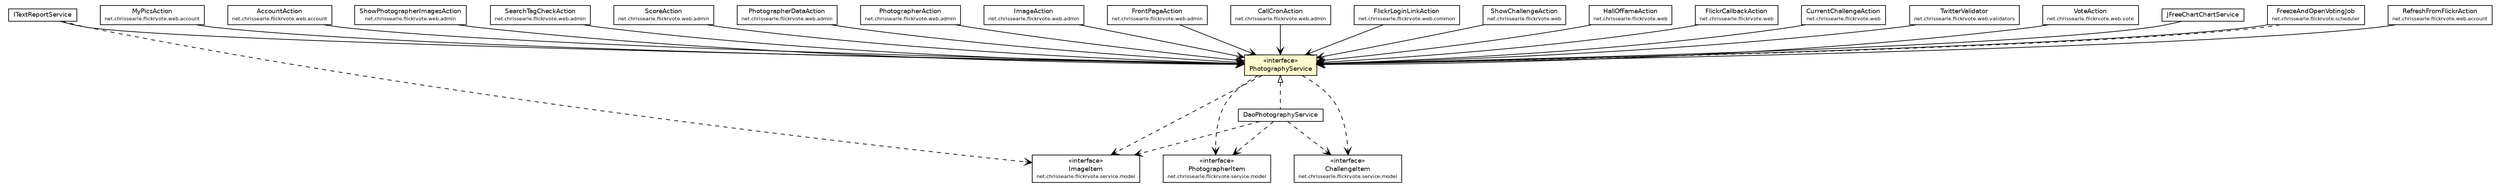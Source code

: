 #!/usr/local/bin/dot
#
# Class diagram 
# Generated by UmlGraph version 4.6 (http://www.spinellis.gr/sw/umlgraph)
#

digraph G {
	edge [fontname="Helvetica",fontsize=10,labelfontname="Helvetica",labelfontsize=10];
	node [fontname="Helvetica",fontsize=10,shape=plaintext];
	// net.chrissearle.flickrvote.service.JFreeChartChartService
	c5495 [label=<<table border="0" cellborder="1" cellspacing="0" cellpadding="2" port="p" href="./JFreeChartChartService.html">
		<tr><td><table border="0" cellspacing="0" cellpadding="1">
			<tr><td> JFreeChartChartService </td></tr>
		</table></td></tr>
		</table>>, fontname="Helvetica", fontcolor="black", fontsize=9.0];
	// net.chrissearle.flickrvote.service.ITextReportService
	c5496 [label=<<table border="0" cellborder="1" cellspacing="0" cellpadding="2" port="p" href="./ITextReportService.html">
		<tr><td><table border="0" cellspacing="0" cellpadding="1">
			<tr><td> ITextReportService </td></tr>
		</table></td></tr>
		</table>>, fontname="Helvetica", fontcolor="black", fontsize=9.0];
	// net.chrissearle.flickrvote.service.DaoPhotographyService
	c5497 [label=<<table border="0" cellborder="1" cellspacing="0" cellpadding="2" port="p" href="./DaoPhotographyService.html">
		<tr><td><table border="0" cellspacing="0" cellpadding="1">
			<tr><td> DaoPhotographyService </td></tr>
		</table></td></tr>
		</table>>, fontname="Helvetica", fontcolor="black", fontsize=9.0];
	// net.chrissearle.flickrvote.service.PhotographyService
	c5503 [label=<<table border="0" cellborder="1" cellspacing="0" cellpadding="2" port="p" bgcolor="lemonChiffon" href="./PhotographyService.html">
		<tr><td><table border="0" cellspacing="0" cellpadding="1">
			<tr><td> &laquo;interface&raquo; </td></tr>
			<tr><td> PhotographyService </td></tr>
		</table></td></tr>
		</table>>, fontname="Helvetica", fontcolor="black", fontsize=9.0];
	// net.chrissearle.flickrvote.service.model.PhotographerItem
	c5507 [label=<<table border="0" cellborder="1" cellspacing="0" cellpadding="2" port="p" href="./model/PhotographerItem.html">
		<tr><td><table border="0" cellspacing="0" cellpadding="1">
			<tr><td> &laquo;interface&raquo; </td></tr>
			<tr><td> PhotographerItem </td></tr>
			<tr><td><font point-size="7.0"> net.chrissearle.flickrvote.service.model </font></td></tr>
		</table></td></tr>
		</table>>, fontname="Helvetica", fontcolor="black", fontsize=9.0];
	// net.chrissearle.flickrvote.service.model.ImageItem
	c5508 [label=<<table border="0" cellborder="1" cellspacing="0" cellpadding="2" port="p" href="./model/ImageItem.html">
		<tr><td><table border="0" cellspacing="0" cellpadding="1">
			<tr><td> &laquo;interface&raquo; </td></tr>
			<tr><td> ImageItem </td></tr>
			<tr><td><font point-size="7.0"> net.chrissearle.flickrvote.service.model </font></td></tr>
		</table></td></tr>
		</table>>, fontname="Helvetica", fontcolor="black", fontsize=9.0];
	// net.chrissearle.flickrvote.service.model.ChallengeItem
	c5511 [label=<<table border="0" cellborder="1" cellspacing="0" cellpadding="2" port="p" href="./model/ChallengeItem.html">
		<tr><td><table border="0" cellspacing="0" cellpadding="1">
			<tr><td> &laquo;interface&raquo; </td></tr>
			<tr><td> ChallengeItem </td></tr>
			<tr><td><font point-size="7.0"> net.chrissearle.flickrvote.service.model </font></td></tr>
		</table></td></tr>
		</table>>, fontname="Helvetica", fontcolor="black", fontsize=9.0];
	// net.chrissearle.flickrvote.scheduler.FreezeAndOpenVotingJob
	c5516 [label=<<table border="0" cellborder="1" cellspacing="0" cellpadding="2" port="p" href="../scheduler/FreezeAndOpenVotingJob.html">
		<tr><td><table border="0" cellspacing="0" cellpadding="1">
			<tr><td> FreezeAndOpenVotingJob </td></tr>
			<tr><td><font point-size="7.0"> net.chrissearle.flickrvote.scheduler </font></td></tr>
		</table></td></tr>
		</table>>, fontname="Helvetica", fontcolor="black", fontsize=9.0];
	// net.chrissearle.flickrvote.web.account.RefreshFromFlickrAction
	c5518 [label=<<table border="0" cellborder="1" cellspacing="0" cellpadding="2" port="p" href="../web/account/RefreshFromFlickrAction.html">
		<tr><td><table border="0" cellspacing="0" cellpadding="1">
			<tr><td> RefreshFromFlickrAction </td></tr>
			<tr><td><font point-size="7.0"> net.chrissearle.flickrvote.web.account </font></td></tr>
		</table></td></tr>
		</table>>, fontname="Helvetica", fontcolor="black", fontsize=9.0];
	// net.chrissearle.flickrvote.web.account.MyPicsAction
	c5519 [label=<<table border="0" cellborder="1" cellspacing="0" cellpadding="2" port="p" href="../web/account/MyPicsAction.html">
		<tr><td><table border="0" cellspacing="0" cellpadding="1">
			<tr><td> MyPicsAction </td></tr>
			<tr><td><font point-size="7.0"> net.chrissearle.flickrvote.web.account </font></td></tr>
		</table></td></tr>
		</table>>, fontname="Helvetica", fontcolor="black", fontsize=9.0];
	// net.chrissearle.flickrvote.web.account.AccountAction
	c5520 [label=<<table border="0" cellborder="1" cellspacing="0" cellpadding="2" port="p" href="../web/account/AccountAction.html">
		<tr><td><table border="0" cellspacing="0" cellpadding="1">
			<tr><td> AccountAction </td></tr>
			<tr><td><font point-size="7.0"> net.chrissearle.flickrvote.web.account </font></td></tr>
		</table></td></tr>
		</table>>, fontname="Helvetica", fontcolor="black", fontsize=9.0];
	// net.chrissearle.flickrvote.web.admin.ShowPhotographerImagesAction
	c5521 [label=<<table border="0" cellborder="1" cellspacing="0" cellpadding="2" port="p" href="../web/admin/ShowPhotographerImagesAction.html">
		<tr><td><table border="0" cellspacing="0" cellpadding="1">
			<tr><td> ShowPhotographerImagesAction </td></tr>
			<tr><td><font point-size="7.0"> net.chrissearle.flickrvote.web.admin </font></td></tr>
		</table></td></tr>
		</table>>, fontname="Helvetica", fontcolor="black", fontsize=9.0];
	// net.chrissearle.flickrvote.web.admin.SearchTagCheckAction
	c5524 [label=<<table border="0" cellborder="1" cellspacing="0" cellpadding="2" port="p" href="../web/admin/SearchTagCheckAction.html">
		<tr><td><table border="0" cellspacing="0" cellpadding="1">
			<tr><td> SearchTagCheckAction </td></tr>
			<tr><td><font point-size="7.0"> net.chrissearle.flickrvote.web.admin </font></td></tr>
		</table></td></tr>
		</table>>, fontname="Helvetica", fontcolor="black", fontsize=9.0];
	// net.chrissearle.flickrvote.web.admin.ScoreAction
	c5525 [label=<<table border="0" cellborder="1" cellspacing="0" cellpadding="2" port="p" href="../web/admin/ScoreAction.html">
		<tr><td><table border="0" cellspacing="0" cellpadding="1">
			<tr><td> ScoreAction </td></tr>
			<tr><td><font point-size="7.0"> net.chrissearle.flickrvote.web.admin </font></td></tr>
		</table></td></tr>
		</table>>, fontname="Helvetica", fontcolor="black", fontsize=9.0];
	// net.chrissearle.flickrvote.web.admin.PhotographerDataAction
	c5527 [label=<<table border="0" cellborder="1" cellspacing="0" cellpadding="2" port="p" href="../web/admin/PhotographerDataAction.html">
		<tr><td><table border="0" cellspacing="0" cellpadding="1">
			<tr><td> PhotographerDataAction </td></tr>
			<tr><td><font point-size="7.0"> net.chrissearle.flickrvote.web.admin </font></td></tr>
		</table></td></tr>
		</table>>, fontname="Helvetica", fontcolor="black", fontsize=9.0];
	// net.chrissearle.flickrvote.web.admin.PhotographerAction
	c5528 [label=<<table border="0" cellborder="1" cellspacing="0" cellpadding="2" port="p" href="../web/admin/PhotographerAction.html">
		<tr><td><table border="0" cellspacing="0" cellpadding="1">
			<tr><td> PhotographerAction </td></tr>
			<tr><td><font point-size="7.0"> net.chrissearle.flickrvote.web.admin </font></td></tr>
		</table></td></tr>
		</table>>, fontname="Helvetica", fontcolor="black", fontsize=9.0];
	// net.chrissearle.flickrvote.web.admin.ImageAction
	c5529 [label=<<table border="0" cellborder="1" cellspacing="0" cellpadding="2" port="p" href="../web/admin/ImageAction.html">
		<tr><td><table border="0" cellspacing="0" cellpadding="1">
			<tr><td> ImageAction </td></tr>
			<tr><td><font point-size="7.0"> net.chrissearle.flickrvote.web.admin </font></td></tr>
		</table></td></tr>
		</table>>, fontname="Helvetica", fontcolor="black", fontsize=9.0];
	// net.chrissearle.flickrvote.web.admin.FrontPageAction
	c5531 [label=<<table border="0" cellborder="1" cellspacing="0" cellpadding="2" port="p" href="../web/admin/FrontPageAction.html">
		<tr><td><table border="0" cellspacing="0" cellpadding="1">
			<tr><td> FrontPageAction </td></tr>
			<tr><td><font point-size="7.0"> net.chrissearle.flickrvote.web.admin </font></td></tr>
		</table></td></tr>
		</table>>, fontname="Helvetica", fontcolor="black", fontsize=9.0];
	// net.chrissearle.flickrvote.web.admin.CallCronAction
	c5533 [label=<<table border="0" cellborder="1" cellspacing="0" cellpadding="2" port="p" href="../web/admin/CallCronAction.html">
		<tr><td><table border="0" cellspacing="0" cellpadding="1">
			<tr><td> CallCronAction </td></tr>
			<tr><td><font point-size="7.0"> net.chrissearle.flickrvote.web.admin </font></td></tr>
		</table></td></tr>
		</table>>, fontname="Helvetica", fontcolor="black", fontsize=9.0];
	// net.chrissearle.flickrvote.web.common.FlickrLoginLinkAction
	c5538 [label=<<table border="0" cellborder="1" cellspacing="0" cellpadding="2" port="p" href="../web/common/FlickrLoginLinkAction.html">
		<tr><td><table border="0" cellspacing="0" cellpadding="1">
			<tr><td> FlickrLoginLinkAction </td></tr>
			<tr><td><font point-size="7.0"> net.chrissearle.flickrvote.web.common </font></td></tr>
		</table></td></tr>
		</table>>, fontname="Helvetica", fontcolor="black", fontsize=9.0];
	// net.chrissearle.flickrvote.web.ShowChallengeAction
	c5541 [label=<<table border="0" cellborder="1" cellspacing="0" cellpadding="2" port="p" href="../web/ShowChallengeAction.html">
		<tr><td><table border="0" cellspacing="0" cellpadding="1">
			<tr><td> ShowChallengeAction </td></tr>
			<tr><td><font point-size="7.0"> net.chrissearle.flickrvote.web </font></td></tr>
		</table></td></tr>
		</table>>, fontname="Helvetica", fontcolor="black", fontsize=9.0];
	// net.chrissearle.flickrvote.web.HallOfFameAction
	c5544 [label=<<table border="0" cellborder="1" cellspacing="0" cellpadding="2" port="p" href="../web/HallOfFameAction.html">
		<tr><td><table border="0" cellspacing="0" cellpadding="1">
			<tr><td> HallOfFameAction </td></tr>
			<tr><td><font point-size="7.0"> net.chrissearle.flickrvote.web </font></td></tr>
		</table></td></tr>
		</table>>, fontname="Helvetica", fontcolor="black", fontsize=9.0];
	// net.chrissearle.flickrvote.web.FlickrCallbackAction
	c5546 [label=<<table border="0" cellborder="1" cellspacing="0" cellpadding="2" port="p" href="../web/FlickrCallbackAction.html">
		<tr><td><table border="0" cellspacing="0" cellpadding="1">
			<tr><td> FlickrCallbackAction </td></tr>
			<tr><td><font point-size="7.0"> net.chrissearle.flickrvote.web </font></td></tr>
		</table></td></tr>
		</table>>, fontname="Helvetica", fontcolor="black", fontsize=9.0];
	// net.chrissearle.flickrvote.web.CurrentChallengeAction
	c5547 [label=<<table border="0" cellborder="1" cellspacing="0" cellpadding="2" port="p" href="../web/CurrentChallengeAction.html">
		<tr><td><table border="0" cellspacing="0" cellpadding="1">
			<tr><td> CurrentChallengeAction </td></tr>
			<tr><td><font point-size="7.0"> net.chrissearle.flickrvote.web </font></td></tr>
		</table></td></tr>
		</table>>, fontname="Helvetica", fontcolor="black", fontsize=9.0];
	// net.chrissearle.flickrvote.web.validators.TwitterValidator
	c5561 [label=<<table border="0" cellborder="1" cellspacing="0" cellpadding="2" port="p" href="../web/validators/TwitterValidator.html">
		<tr><td><table border="0" cellspacing="0" cellpadding="1">
			<tr><td> TwitterValidator </td></tr>
			<tr><td><font point-size="7.0"> net.chrissearle.flickrvote.web.validators </font></td></tr>
		</table></td></tr>
		</table>>, fontname="Helvetica", fontcolor="black", fontsize=9.0];
	// net.chrissearle.flickrvote.web.vote.VoteAction
	c5564 [label=<<table border="0" cellborder="1" cellspacing="0" cellpadding="2" port="p" href="../web/vote/VoteAction.html">
		<tr><td><table border="0" cellspacing="0" cellpadding="1">
			<tr><td> VoteAction </td></tr>
			<tr><td><font point-size="7.0"> net.chrissearle.flickrvote.web.vote </font></td></tr>
		</table></td></tr>
		</table>>, fontname="Helvetica", fontcolor="black", fontsize=9.0];
	//net.chrissearle.flickrvote.service.DaoPhotographyService implements net.chrissearle.flickrvote.service.PhotographyService
	c5503:p -> c5497:p [dir=back,arrowtail=empty,style=dashed];
	// net.chrissearle.flickrvote.service.JFreeChartChartService NAVASSOC net.chrissearle.flickrvote.service.PhotographyService
	c5495:p -> c5503:p [taillabel="", label="", headlabel="", fontname="Helvetica", fontcolor="black", fontsize=10.0, color="black", arrowhead=open];
	// net.chrissearle.flickrvote.service.ITextReportService NAVASSOC net.chrissearle.flickrvote.service.PhotographyService
	c5496:p -> c5503:p [taillabel="", label="", headlabel="", fontname="Helvetica", fontcolor="black", fontsize=10.0, color="black", arrowhead=open];
	// net.chrissearle.flickrvote.scheduler.FreezeAndOpenVotingJob NAVASSOC net.chrissearle.flickrvote.service.PhotographyService
	c5516:p -> c5503:p [taillabel="", label="", headlabel="", fontname="Helvetica", fontcolor="black", fontsize=10.0, color="black", arrowhead=open];
	// net.chrissearle.flickrvote.web.account.RefreshFromFlickrAction NAVASSOC net.chrissearle.flickrvote.service.PhotographyService
	c5518:p -> c5503:p [taillabel="", label="", headlabel="", fontname="Helvetica", fontcolor="black", fontsize=10.0, color="black", arrowhead=open];
	// net.chrissearle.flickrvote.web.account.MyPicsAction NAVASSOC net.chrissearle.flickrvote.service.PhotographyService
	c5519:p -> c5503:p [taillabel="", label="", headlabel="", fontname="Helvetica", fontcolor="black", fontsize=10.0, color="black", arrowhead=open];
	// net.chrissearle.flickrvote.web.account.AccountAction NAVASSOC net.chrissearle.flickrvote.service.PhotographyService
	c5520:p -> c5503:p [taillabel="", label="", headlabel="", fontname="Helvetica", fontcolor="black", fontsize=10.0, color="black", arrowhead=open];
	// net.chrissearle.flickrvote.web.admin.ShowPhotographerImagesAction NAVASSOC net.chrissearle.flickrvote.service.PhotographyService
	c5521:p -> c5503:p [taillabel="", label="", headlabel="", fontname="Helvetica", fontcolor="black", fontsize=10.0, color="black", arrowhead=open];
	// net.chrissearle.flickrvote.web.admin.SearchTagCheckAction NAVASSOC net.chrissearle.flickrvote.service.PhotographyService
	c5524:p -> c5503:p [taillabel="", label="", headlabel="", fontname="Helvetica", fontcolor="black", fontsize=10.0, color="black", arrowhead=open];
	// net.chrissearle.flickrvote.web.admin.ScoreAction NAVASSOC net.chrissearle.flickrvote.service.PhotographyService
	c5525:p -> c5503:p [taillabel="", label="", headlabel="", fontname="Helvetica", fontcolor="black", fontsize=10.0, color="black", arrowhead=open];
	// net.chrissearle.flickrvote.web.admin.PhotographerDataAction NAVASSOC net.chrissearle.flickrvote.service.PhotographyService
	c5527:p -> c5503:p [taillabel="", label="", headlabel="", fontname="Helvetica", fontcolor="black", fontsize=10.0, color="black", arrowhead=open];
	// net.chrissearle.flickrvote.web.admin.PhotographerAction NAVASSOC net.chrissearle.flickrvote.service.PhotographyService
	c5528:p -> c5503:p [taillabel="", label="", headlabel="", fontname="Helvetica", fontcolor="black", fontsize=10.0, color="black", arrowhead=open];
	// net.chrissearle.flickrvote.web.admin.ImageAction NAVASSOC net.chrissearle.flickrvote.service.PhotographyService
	c5529:p -> c5503:p [taillabel="", label="", headlabel="", fontname="Helvetica", fontcolor="black", fontsize=10.0, color="black", arrowhead=open];
	// net.chrissearle.flickrvote.web.admin.FrontPageAction NAVASSOC net.chrissearle.flickrvote.service.PhotographyService
	c5531:p -> c5503:p [taillabel="", label="", headlabel="", fontname="Helvetica", fontcolor="black", fontsize=10.0, color="black", arrowhead=open];
	// net.chrissearle.flickrvote.web.admin.CallCronAction NAVASSOC net.chrissearle.flickrvote.service.PhotographyService
	c5533:p -> c5503:p [taillabel="", label="", headlabel="", fontname="Helvetica", fontcolor="black", fontsize=10.0, color="black", arrowhead=open];
	// net.chrissearle.flickrvote.web.common.FlickrLoginLinkAction NAVASSOC net.chrissearle.flickrvote.service.PhotographyService
	c5538:p -> c5503:p [taillabel="", label="", headlabel="", fontname="Helvetica", fontcolor="black", fontsize=10.0, color="black", arrowhead=open];
	// net.chrissearle.flickrvote.web.ShowChallengeAction NAVASSOC net.chrissearle.flickrvote.service.PhotographyService
	c5541:p -> c5503:p [taillabel="", label="", headlabel="", fontname="Helvetica", fontcolor="black", fontsize=10.0, color="black", arrowhead=open];
	// net.chrissearle.flickrvote.web.HallOfFameAction NAVASSOC net.chrissearle.flickrvote.service.PhotographyService
	c5544:p -> c5503:p [taillabel="", label="", headlabel="", fontname="Helvetica", fontcolor="black", fontsize=10.0, color="black", arrowhead=open];
	// net.chrissearle.flickrvote.web.FlickrCallbackAction NAVASSOC net.chrissearle.flickrvote.service.PhotographyService
	c5546:p -> c5503:p [taillabel="", label="", headlabel="", fontname="Helvetica", fontcolor="black", fontsize=10.0, color="black", arrowhead=open];
	// net.chrissearle.flickrvote.web.CurrentChallengeAction NAVASSOC net.chrissearle.flickrvote.service.PhotographyService
	c5547:p -> c5503:p [taillabel="", label="", headlabel="", fontname="Helvetica", fontcolor="black", fontsize=10.0, color="black", arrowhead=open];
	// net.chrissearle.flickrvote.web.validators.TwitterValidator NAVASSOC net.chrissearle.flickrvote.service.PhotographyService
	c5561:p -> c5503:p [taillabel="", label="", headlabel="", fontname="Helvetica", fontcolor="black", fontsize=10.0, color="black", arrowhead=open];
	// net.chrissearle.flickrvote.web.vote.VoteAction NAVASSOC net.chrissearle.flickrvote.service.PhotographyService
	c5564:p -> c5503:p [taillabel="", label="", headlabel="", fontname="Helvetica", fontcolor="black", fontsize=10.0, color="black", arrowhead=open];
	// net.chrissearle.flickrvote.service.ITextReportService DEPEND net.chrissearle.flickrvote.service.model.ImageItem
	c5496:p -> c5508:p [taillabel="", label="", headlabel="", fontname="Helvetica", fontcolor="black", fontsize=10.0, color="black", arrowhead=open, style=dashed];
	// net.chrissearle.flickrvote.service.DaoPhotographyService DEPEND net.chrissearle.flickrvote.service.model.ChallengeItem
	c5497:p -> c5511:p [taillabel="", label="", headlabel="", fontname="Helvetica", fontcolor="black", fontsize=10.0, color="black", arrowhead=open, style=dashed];
	// net.chrissearle.flickrvote.service.DaoPhotographyService DEPEND net.chrissearle.flickrvote.service.model.ImageItem
	c5497:p -> c5508:p [taillabel="", label="", headlabel="", fontname="Helvetica", fontcolor="black", fontsize=10.0, color="black", arrowhead=open, style=dashed];
	// net.chrissearle.flickrvote.service.DaoPhotographyService DEPEND net.chrissearle.flickrvote.service.model.PhotographerItem
	c5497:p -> c5507:p [taillabel="", label="", headlabel="", fontname="Helvetica", fontcolor="black", fontsize=10.0, color="black", arrowhead=open, style=dashed];
	// net.chrissearle.flickrvote.service.PhotographyService DEPEND net.chrissearle.flickrvote.service.model.ChallengeItem
	c5503:p -> c5511:p [taillabel="", label="", headlabel="", fontname="Helvetica", fontcolor="black", fontsize=10.0, color="black", arrowhead=open, style=dashed];
	// net.chrissearle.flickrvote.service.PhotographyService DEPEND net.chrissearle.flickrvote.service.model.ImageItem
	c5503:p -> c5508:p [taillabel="", label="", headlabel="", fontname="Helvetica", fontcolor="black", fontsize=10.0, color="black", arrowhead=open, style=dashed];
	// net.chrissearle.flickrvote.service.PhotographyService DEPEND net.chrissearle.flickrvote.service.model.PhotographerItem
	c5503:p -> c5507:p [taillabel="", label="", headlabel="", fontname="Helvetica", fontcolor="black", fontsize=10.0, color="black", arrowhead=open, style=dashed];
	// net.chrissearle.flickrvote.scheduler.FreezeAndOpenVotingJob DEPEND net.chrissearle.flickrvote.service.PhotographyService
	c5516:p -> c5503:p [taillabel="", label="", headlabel="", fontname="Helvetica", fontcolor="black", fontsize=10.0, color="black", arrowhead=open, style=dashed];
}

